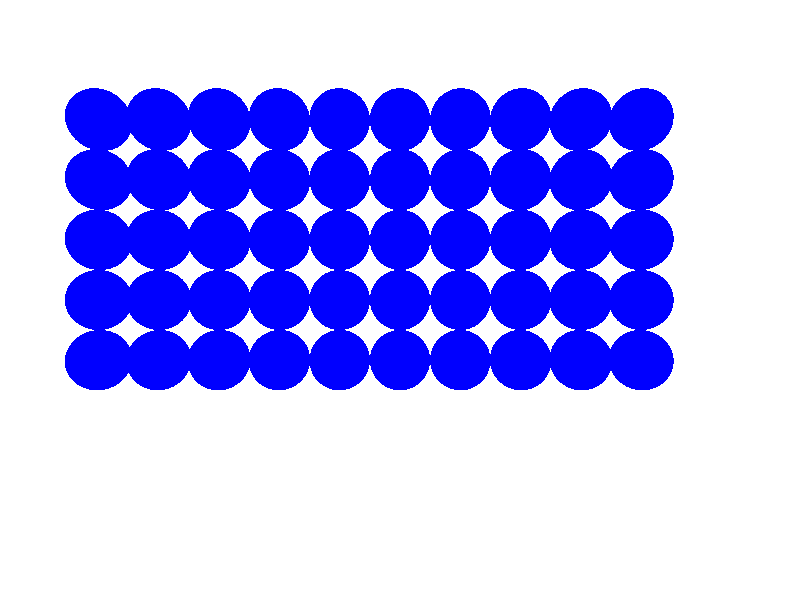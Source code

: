 /*
 * El siguiente código me permite dibujar varias esferas.
 * fondo blanco.
*/

#include "colors.inc" //Para incluir nombres de colores

#declare avance_esfera=5*clock;
#declare avance_camara=3*clock;

//Cámara
//Me permite colocar una cámara y aputarla a una localización específica.
camera{
    //Dónde se encuentra la cámara con coordenadas <x,y,z>
    location <0,1,-10>
    //A donde apunta con coordenadas <x,y,z>
    look_at <0+avance_camara,1,5>
    }

//Fuente de luz
  light_source {
    <2, 10, -3>
    color White
    area_light <5, 0, 0>, <0, 0, 5>, 5, 5
    adaptive 1
    jitter
  }
  
//Esfera

  //For para multiplicar la esfera en x
#for (Posicion_x,0,9,1)
	//For para multiplicar la esfera en y
	#for (Posicion_y,0,4,1)
sphere{
    //Localización y radio
    <-5+Posicion_x+avance_esfera,Posicion_y,0>, .5
    //Textura de la esfera
    texture{
	//Solo se usa pigmento    
        pigment{
	    //Color en RGB y transparencia del color
            color rgb<0,0,1>
        }
	//El acabado final y representa una propiedad de la reflexión de la luz
        finish{
            phong 1         
        }   
    }
}
#end //Para for en y
#end //Para for en x


//Plano 
  plane {
    y, -1
    texture {
	    pigment{
		    color rgb<1,1,1>
	    }
      finish {
        diffuse 0.4
        ambient 0.2
        phong 1
        phong_size 100
        reflection 0.25
      }
    }
  }

//Plano 
  plane {
    x, -10
    texture {
	    pigment{
		    color rgb<1,1,1>
	    }
      finish {
        diffuse 0.4
        ambient 0.2
        phong 1
        phong_size 100
        reflection 0.25
      }
    }
  }
  
 //Plano 
  plane {
    z, 10
    texture {
	    pigment{
		    color rgb<1,1,1>
	    }
      finish {
        diffuse 0.4
        ambient 0.2
        phong 1
        phong_size 100
        reflection 0.25
      }
    }
  }
